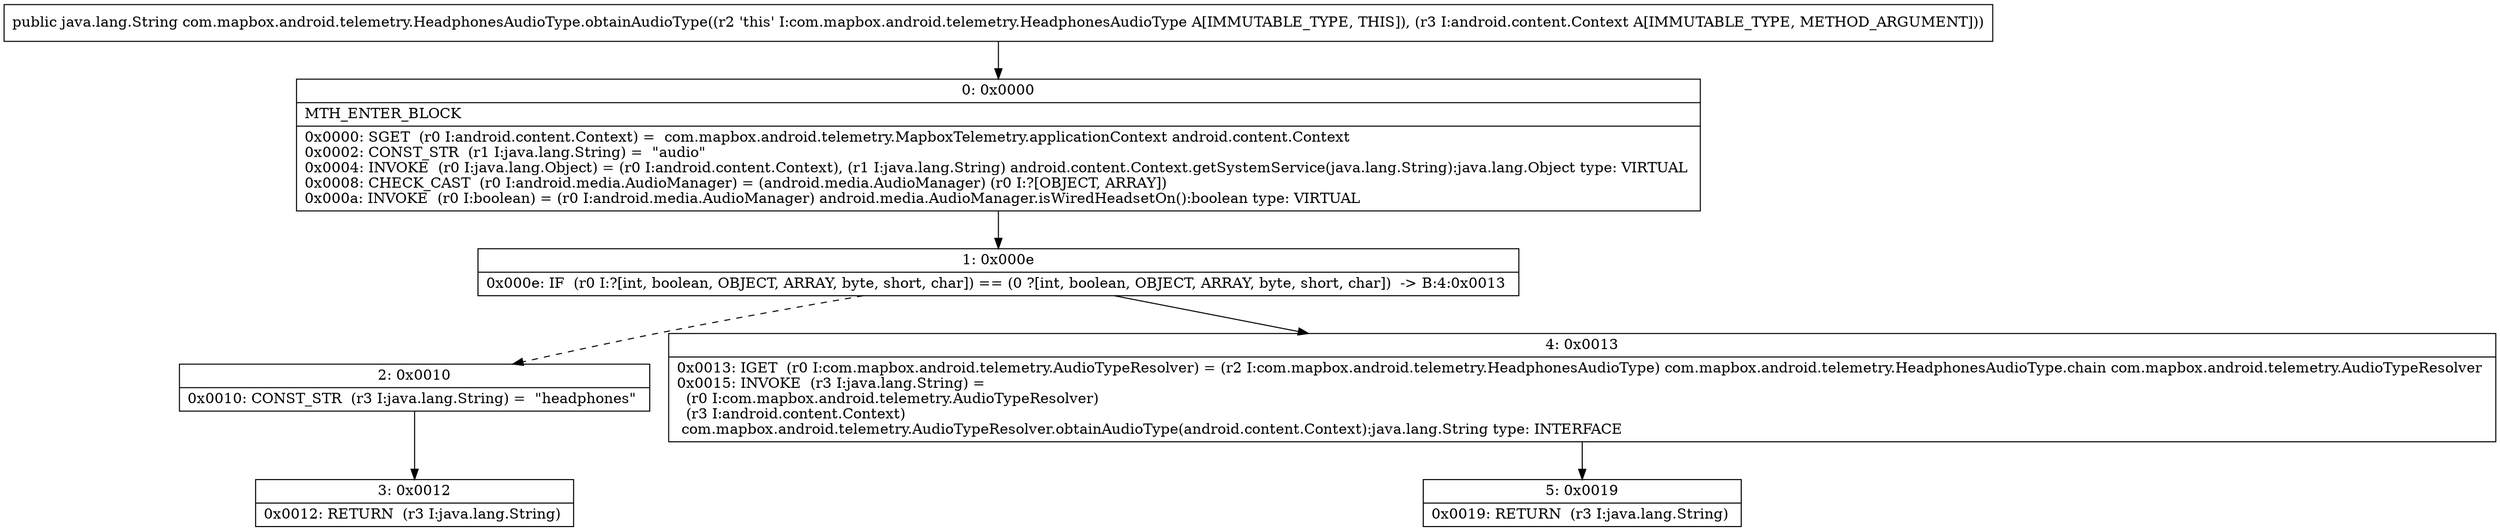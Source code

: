 digraph "CFG forcom.mapbox.android.telemetry.HeadphonesAudioType.obtainAudioType(Landroid\/content\/Context;)Ljava\/lang\/String;" {
Node_0 [shape=record,label="{0\:\ 0x0000|MTH_ENTER_BLOCK\l|0x0000: SGET  (r0 I:android.content.Context) =  com.mapbox.android.telemetry.MapboxTelemetry.applicationContext android.content.Context \l0x0002: CONST_STR  (r1 I:java.lang.String) =  \"audio\" \l0x0004: INVOKE  (r0 I:java.lang.Object) = (r0 I:android.content.Context), (r1 I:java.lang.String) android.content.Context.getSystemService(java.lang.String):java.lang.Object type: VIRTUAL \l0x0008: CHECK_CAST  (r0 I:android.media.AudioManager) = (android.media.AudioManager) (r0 I:?[OBJECT, ARRAY]) \l0x000a: INVOKE  (r0 I:boolean) = (r0 I:android.media.AudioManager) android.media.AudioManager.isWiredHeadsetOn():boolean type: VIRTUAL \l}"];
Node_1 [shape=record,label="{1\:\ 0x000e|0x000e: IF  (r0 I:?[int, boolean, OBJECT, ARRAY, byte, short, char]) == (0 ?[int, boolean, OBJECT, ARRAY, byte, short, char])  \-\> B:4:0x0013 \l}"];
Node_2 [shape=record,label="{2\:\ 0x0010|0x0010: CONST_STR  (r3 I:java.lang.String) =  \"headphones\" \l}"];
Node_3 [shape=record,label="{3\:\ 0x0012|0x0012: RETURN  (r3 I:java.lang.String) \l}"];
Node_4 [shape=record,label="{4\:\ 0x0013|0x0013: IGET  (r0 I:com.mapbox.android.telemetry.AudioTypeResolver) = (r2 I:com.mapbox.android.telemetry.HeadphonesAudioType) com.mapbox.android.telemetry.HeadphonesAudioType.chain com.mapbox.android.telemetry.AudioTypeResolver \l0x0015: INVOKE  (r3 I:java.lang.String) = \l  (r0 I:com.mapbox.android.telemetry.AudioTypeResolver)\l  (r3 I:android.content.Context)\l com.mapbox.android.telemetry.AudioTypeResolver.obtainAudioType(android.content.Context):java.lang.String type: INTERFACE \l}"];
Node_5 [shape=record,label="{5\:\ 0x0019|0x0019: RETURN  (r3 I:java.lang.String) \l}"];
MethodNode[shape=record,label="{public java.lang.String com.mapbox.android.telemetry.HeadphonesAudioType.obtainAudioType((r2 'this' I:com.mapbox.android.telemetry.HeadphonesAudioType A[IMMUTABLE_TYPE, THIS]), (r3 I:android.content.Context A[IMMUTABLE_TYPE, METHOD_ARGUMENT])) }"];
MethodNode -> Node_0;
Node_0 -> Node_1;
Node_1 -> Node_2[style=dashed];
Node_1 -> Node_4;
Node_2 -> Node_3;
Node_4 -> Node_5;
}

